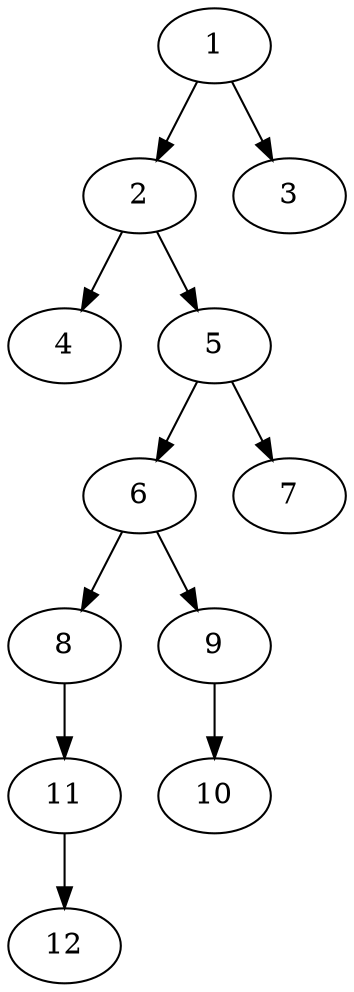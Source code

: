 // DAG (tier=1-easy, mode=data, n=12, ccr=0.311, fat=0.431, density=0.306, regular=0.633, jump=0.042, mindata=1048576, maxdata=8388608)
// DAG automatically generated by daggen at Sun Aug 24 16:33:33 2025
// /home/ermia/Project/Environments/daggen/bin/daggen --dot --ccr 0.311 --fat 0.431 --regular 0.633 --density 0.306 --jump 0.042 --mindata 1048576 --maxdata 8388608 -n 12 
digraph G {
  1 [size="185352116588897107968", alpha="0.12", expect_size="92676058294448553984"]
  1 -> 2 [size ="260068859707392"]
  1 -> 3 [size ="260068859707392"]
  2 [size="114103872736325600", alpha="0.02", expect_size="57051936368162800"]
  2 -> 4 [size ="140119692541952"]
  2 -> 5 [size ="140119692541952"]
  3 [size="6117373909805025", alpha="0.10", expect_size="3058686954902512"]
  4 [size="240260240977467", alpha="0.14", expect_size="120130120488733"]
  5 [size="10780872747347932", alpha="0.17", expect_size="5390436373673966"]
  5 -> 6 [size ="227963517796352"]
  5 -> 7 [size ="227963517796352"]
  6 [size="6819520432413610", alpha="0.14", expect_size="3409760216206805"]
  6 -> 8 [size ="153881371738112"]
  6 -> 9 [size ="153881371738112"]
  7 [size="8423517282654748672", alpha="0.16", expect_size="4211758641327374336"]
  8 [size="3200694103854168", alpha="0.02", expect_size="1600347051927084"]
  8 -> 11 [size ="157059311992832"]
  9 [size="23435959011471232", alpha="0.06", expect_size="11717979505735616"]
  9 -> 10 [size ="441047851204608"]
  10 [size="1276189111838414592", alpha="0.09", expect_size="638094555919207296"]
  11 [size="182627765662446432", alpha="0.08", expect_size="91313882831223216"]
  11 -> 12 [size ="82971931443200"]
  12 [size="322074984070739132416", alpha="0.08", expect_size="161037492035369566208"]
}